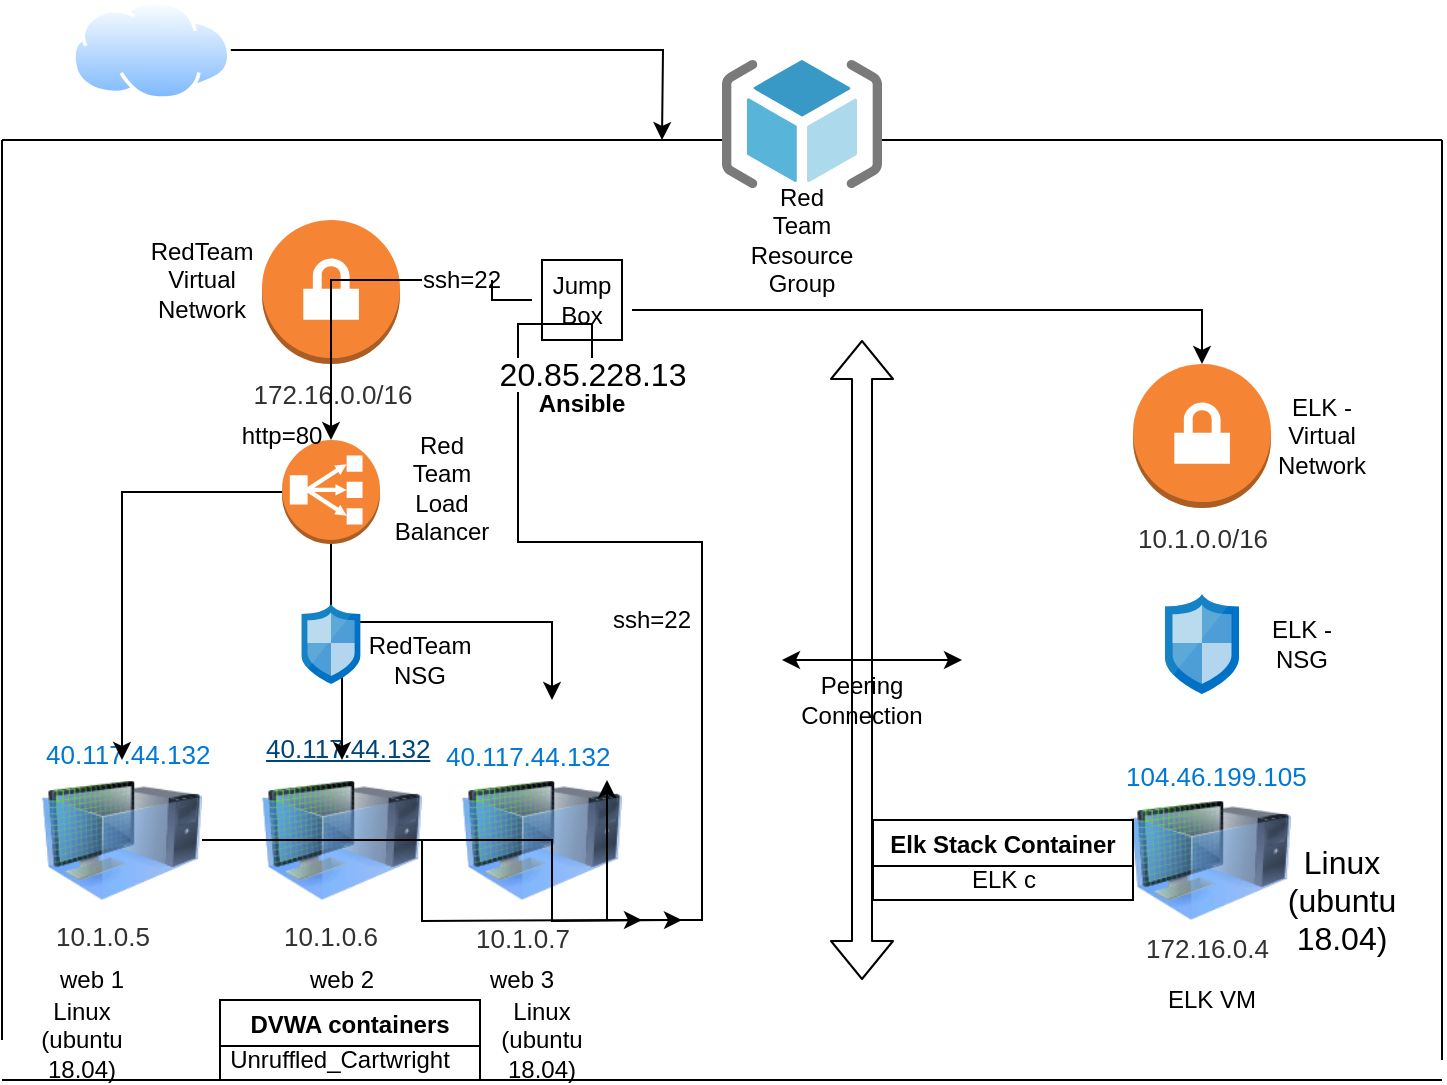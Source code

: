 <mxfile version="15.2.9" type="google"><diagram id="YK1bT_LOjuocek3Ny-Gc" name="Page-1"><mxGraphModel dx="1102" dy="549" grid="1" gridSize="10" guides="1" tooltips="1" connect="1" arrows="1" fold="1" page="1" pageScale="1" pageWidth="850" pageHeight="1100" math="0" shadow="0"><root><mxCell id="0"/><mxCell id="1" parent="0"/><mxCell id="S-k45BMrpeMdA0NrJnJe-1" value="" style="sketch=0;aspect=fixed;html=1;points=[];align=center;image;fontSize=12;image=img/lib/mscae/ResourceGroup.svg;" parent="1" vertex="1"><mxGeometry x="400" y="60" width="80" height="64" as="geometry"/></mxCell><mxCell id="S-k45BMrpeMdA0NrJnJe-2" value="&lt;div class=&quot;fxc-essentials-value fxs-portal-text&quot; tabindex=&quot;0&quot; title=&quot;172.16.0.0/16&quot; id=&quot;_weave_e_852&quot; style=&quot;font-weight: inherit ; font-size: 13px ; outline-color: rgb(96 , 94 , 92) ; overflow: hidden ; height: 18px ; line-height: 18px ; display: inline-block ; text-overflow: ellipsis ; text-align: left ; max-width: 100% ; color: rgb(50 , 49 , 48) ; outline-style: none&quot;&gt;172.16.0.0/16&lt;/div&gt;&lt;div class=&quot;fxs-copyfield-wrapper&quot; style=&quot;font-weight: inherit ; font-size: 13px ; position: absolute ; top: 0px ; right: 0px ; width: 24px ; height: 17.995px ; outline: none&quot;&gt;&lt;div class=&quot;fxs-copyfield fxc-base msportalfx-form-formelement&quot; style=&quot;font-weight: inherit ; position: absolute ; width: 24px ; top: 0px ; right: 0px ; opacity: 1 ; outline: none&quot;&gt;&lt;div class=&quot;azc-formElementSubLabelContainer&quot; style=&quot;font-weight: inherit ; outline: none&quot;&gt;&lt;div class=&quot;azc-formElementContainer&quot; style=&quot;font-weight: inherit ; outline: none&quot;&gt;&lt;div class=&quot;fxc-copyablelabel fxc-copyablelabel-disabled&quot; style=&quot;font-weight: inherit ; overflow: hidden ; padding: 0px ; background-color: transparent ; margin: -3px 0px -3px -0.5px ; outline: none&quot;&gt;&lt;div class=&quot;fxc-copyablelabel-copybutton fxc-copyablelabel-alignbutton fxc-base azc-control azc-button fxt-button fxs-inner-solid-border azc-button-default fxs-portal-button-primary&quot; tabindex=&quot;0&quot; style=&quot;align-items: center ; justify-content: center ; border-width: 0px ; border-style: solid ; box-sizing: border-box ; overflow: hidden ; min-width: 0px ; padding: 2px 1px 0px ; height: 24px ; cursor: pointer ; text-align: center ; line-height: 1.385 ; background: none rgb(255 , 255 , 255) ; color: rgb(255 , 255 , 255) ; outline-width: 1px ; border-radius: 2px ; text-overflow: ellipsis ; position: relative ; float: right ; display: table ; margin: 0px ; border-color: rgb(0 , 120 , 212) ; font-family: &amp;#34;az_ea_font&amp;#34; , &amp;#34;segoe ui&amp;#34; , &amp;#34;az_font&amp;#34; , , , &amp;#34;blinkmacsystemfont&amp;#34; , &amp;#34;roboto&amp;#34; , &amp;#34;oxygen&amp;#34; , &amp;#34;ubuntu&amp;#34; , &amp;#34;cantarell&amp;#34; , &amp;#34;open sans&amp;#34; , &amp;#34;helvetica neue&amp;#34; , sans-serif ; outline-style: none&quot;&gt;&lt;div class=&quot;fxc-copyablelabel-clicked fxc-copyablelabel-anchor&quot; style=&quot;font-weight: inherit ; position: absolute ; height: 0px ; width: 11.979px ; top: 4.792px ; left: 5.99px ; outline: none&quot;&gt;&lt;/div&gt;&lt;div class=&quot;fxc-copyablelabel-hover fxc-copyablelabel-anchor fxc-base fxc-dockedballoon azc-control azc-control-disabled azc-dockedballoon azc-dockedballoon-validation azc-bg-default&quot; style=&quot;font-weight: inherit ; display: inline-block ; vertical-align: top ; box-sizing: border-box ; border-color: rgba(127 , 127 , 127 , 0.7) ; position: absolute ; height: 0px ; width: 11.979px ; top: 4.792px ; left: 5.99px ; outline: none&quot;&gt;&lt;div class=&quot;azc-dockedballoon-anchor&quot; tabindex=&quot;0&quot; style=&quot;font-size: 12px ; font-weight: bold ; cursor: pointer ; line-height: 16px ; visibility: hidden ; outline: none&quot;&gt;&lt;span class=&quot;azc-nonFabric-svg&quot; style=&quot;font-weight: inherit ; outline: none&quot;&gt;&lt;/span&gt;&lt;/div&gt;&lt;/div&gt;&lt;div class=&quot;fxc-copyablelabel-copyimage&quot; style=&quot;font-weight: inherit ; vertical-align: middle ; padding: 3px ; width: 22px ; height: 22px ; box-sizing: border-box ; display: inline-block ; outline: none&quot;&gt;&lt;/div&gt;&lt;/div&gt;&lt;br class=&quot;Apple-interchange-newline&quot;&gt;&lt;/div&gt;&lt;/div&gt;&lt;/div&gt;&lt;/div&gt;&lt;/div&gt;" style="outlineConnect=0;dashed=0;verticalLabelPosition=bottom;verticalAlign=top;align=center;html=1;shape=mxgraph.aws3.vpn_gateway;fillColor=#F58534;gradientColor=none;" parent="1" vertex="1"><mxGeometry x="170" y="140" width="69" height="72" as="geometry"/></mxCell><mxCell id="S-k45BMrpeMdA0NrJnJe-3" value="&lt;div class=&quot;fxc-essentials-value fxs-portal-text&quot; tabindex=&quot;0&quot; title=&quot;10.1.0.0/16&quot; id=&quot;_weave_e_504&quot; style=&quot;font-weight: inherit ; font-size: 13px ; outline-color: rgb(96 , 94 , 92) ; overflow: hidden ; height: 18px ; line-height: 18px ; display: inline-block ; text-overflow: ellipsis ; text-align: left ; max-width: 100% ; color: rgb(50 , 49 , 48) ; outline-style: none&quot;&gt;10.1.0.0/16&lt;/div&gt;&lt;div class=&quot;fxs-copyfield-wrapper&quot; style=&quot;font-weight: inherit ; font-size: 13px ; position: absolute ; top: 0px ; right: 0px ; width: 24px ; height: 17.995px ; outline: none&quot;&gt;&lt;div class=&quot;fxs-copyfield fxc-base msportalfx-form-formelement&quot; style=&quot;font-weight: inherit ; position: absolute ; width: 24px ; top: 0px ; right: 0px ; opacity: 1 ; outline: none&quot;&gt;&lt;div class=&quot;azc-formElementSubLabelContainer&quot; style=&quot;font-weight: inherit ; outline: none&quot;&gt;&lt;div class=&quot;azc-formElementContainer&quot; style=&quot;font-weight: inherit ; outline: none&quot;&gt;&lt;div class=&quot;fxc-copyablelabel fxc-copyablelabel-disabled&quot; style=&quot;font-weight: inherit ; overflow: hidden ; padding: 0px ; background-color: transparent ; margin: -3px 0px -3px -0.5px ; outline: none&quot;&gt;&lt;div class=&quot;fxc-copyablelabel-copybutton fxc-copyablelabel-alignbutton fxc-base azc-control azc-button fxt-button fxs-inner-solid-border azc-button-default fxs-portal-button-primary&quot; tabindex=&quot;0&quot; style=&quot;align-items: center ; justify-content: center ; border-width: 0px ; border-style: solid ; box-sizing: border-box ; overflow: hidden ; min-width: 0px ; padding: 2px 1px 0px ; height: 24px ; cursor: pointer ; text-align: center ; line-height: 1.385 ; background: none rgb(255 , 255 , 255) ; color: rgb(255 , 255 , 255) ; outline-width: 1px ; border-radius: 2px ; text-overflow: ellipsis ; position: relative ; float: right ; display: table ; margin: 0px ; border-color: rgb(0 , 120 , 212) ; font-family: &amp;#34;az_ea_font&amp;#34; , &amp;#34;segoe ui&amp;#34; , &amp;#34;az_font&amp;#34; , , , &amp;#34;blinkmacsystemfont&amp;#34; , &amp;#34;roboto&amp;#34; , &amp;#34;oxygen&amp;#34; , &amp;#34;ubuntu&amp;#34; , &amp;#34;cantarell&amp;#34; , &amp;#34;open sans&amp;#34; , &amp;#34;helvetica neue&amp;#34; , sans-serif ; outline-style: none&quot;&gt;&lt;div class=&quot;fxc-copyablelabel-clicked fxc-copyablelabel-anchor&quot; style=&quot;font-weight: inherit ; position: absolute ; height: 0px ; width: 11.979px ; top: 4.792px ; left: 5.99px ; outline: none&quot;&gt;&lt;/div&gt;&lt;div class=&quot;fxc-copyablelabel-hover fxc-copyablelabel-anchor fxc-base fxc-dockedballoon azc-control azc-control-disabled azc-dockedballoon azc-dockedballoon-validation azc-bg-default&quot; style=&quot;font-weight: inherit ; display: inline-block ; vertical-align: top ; box-sizing: border-box ; border-color: rgba(127 , 127 , 127 , 0.7) ; position: absolute ; height: 0px ; width: 11.979px ; top: 4.792px ; left: 5.99px ; outline: none&quot;&gt;&lt;div class=&quot;azc-dockedballoon-anchor&quot; tabindex=&quot;0&quot; style=&quot;font-size: 12px ; font-weight: bold ; cursor: pointer ; line-height: 16px ; visibility: hidden ; outline: none&quot;&gt;&lt;span class=&quot;azc-nonFabric-svg&quot; style=&quot;font-weight: inherit ; outline: none&quot;&gt;&lt;/span&gt;&lt;/div&gt;&lt;/div&gt;&lt;div class=&quot;fxc-copyablelabel-copyimage&quot; style=&quot;font-weight: inherit ; vertical-align: middle ; padding: 3px ; width: 22px ; height: 22px ; box-sizing: border-box ; display: inline-block ; outline: none&quot;&gt;&lt;/div&gt;&lt;/div&gt;&lt;br class=&quot;Apple-interchange-newline&quot;&gt;&lt;/div&gt;&lt;/div&gt;&lt;/div&gt;&lt;/div&gt;&lt;/div&gt;" style="outlineConnect=0;dashed=0;verticalLabelPosition=bottom;verticalAlign=top;align=center;html=1;shape=mxgraph.aws3.vpn_gateway;fillColor=#F58534;gradientColor=none;" parent="1" vertex="1"><mxGeometry x="605.5" y="212" width="69" height="72" as="geometry"/></mxCell><mxCell id="S-k45BMrpeMdA0NrJnJe-6" value="" style="image;html=1;image=img/lib/clip_art/computers/Virtual_Machine_128x128.png" parent="1" vertex="1"><mxGeometry x="604.5" y="420" width="80" height="80" as="geometry"/></mxCell><mxCell id="S-k45BMrpeMdA0NrJnJe-7" value="" style="image;html=1;image=img/lib/clip_art/computers/Virtual_Machine_128x128.png" parent="1" vertex="1"><mxGeometry x="270" y="410" width="80" height="80" as="geometry"/></mxCell><mxCell id="wChTOJOmHbmBLA6JHe4k-16" style="edgeStyle=orthogonalEdgeStyle;rounded=0;orthogonalLoop=1;jettySize=auto;html=1;" edge="1" parent="1" source="S-k45BMrpeMdA0NrJnJe-8"><mxGeometry relative="1" as="geometry"><mxPoint x="380" y="490" as="targetPoint"/></mxGeometry></mxCell><mxCell id="S-k45BMrpeMdA0NrJnJe-8" value="" style="image;html=1;image=img/lib/clip_art/computers/Virtual_Machine_128x128.png" parent="1" vertex="1"><mxGeometry x="170" y="410" width="80" height="80" as="geometry"/></mxCell><mxCell id="wChTOJOmHbmBLA6JHe4k-15" style="edgeStyle=orthogonalEdgeStyle;rounded=0;orthogonalLoop=1;jettySize=auto;html=1;" edge="1" parent="1" source="S-k45BMrpeMdA0NrJnJe-9"><mxGeometry relative="1" as="geometry"><mxPoint x="360" y="490" as="targetPoint"/></mxGeometry></mxCell><mxCell id="S-k45BMrpeMdA0NrJnJe-9" value="" style="image;html=1;image=img/lib/clip_art/computers/Virtual_Machine_128x128.png" parent="1" vertex="1"><mxGeometry x="60" y="410" width="80" height="80" as="geometry"/></mxCell><mxCell id="S-k45BMrpeMdA0NrJnJe-11" value="&lt;span style=&quot;color: rgb(50, 49, 48); font-size: 13px; font-style: normal; font-weight: 400; letter-spacing: normal; text-indent: 0px; text-transform: none; word-spacing: 0px; background-color: rgb(255, 255, 255); display: inline; float: none;&quot;&gt;172.16.0.4&lt;/span&gt;" style="text;whiteSpace=wrap;html=1;" parent="1" vertex="1"><mxGeometry x="610" y="490" width="75.5" height="30" as="geometry"/></mxCell><mxCell id="S-k45BMrpeMdA0NrJnJe-12" value="&lt;br class=&quot;Apple-interchange-newline&quot;&gt;&lt;span style=&quot;color: rgb(0, 120, 212); font-size: 13px; font-style: normal; font-weight: 400; letter-spacing: normal; text-indent: 0px; text-transform: none; word-spacing: 0px; background-color: rgb(255, 255, 255); display: inline; float: none;&quot;&gt;104.46.199.105&lt;/span&gt;" style="text;whiteSpace=wrap;html=1;" parent="1" vertex="1"><mxGeometry x="600" y="390" width="120" height="40" as="geometry"/></mxCell><mxCell id="S-k45BMrpeMdA0NrJnJe-13" value="&#10;&#10;&lt;br class=&quot;Apple-interchange-newline&quot;&gt;&lt;span style=&quot;color: rgb(0, 120, 212); font-size: 13px; font-style: normal; font-weight: 400; letter-spacing: normal; text-indent: 0px; text-transform: none; word-spacing: 0px; background-color: rgb(255, 255, 255); display: inline; float: none;&quot;&gt;40.117.44.132&lt;/span&gt;&#10;&#10;" style="text;whiteSpace=wrap;html=1;" parent="1" vertex="1"><mxGeometry x="60" y="350" width="70" height="30" as="geometry"/></mxCell><mxCell id="S-k45BMrpeMdA0NrJnJe-14" value="&lt;br class=&quot;Apple-interchange-newline&quot;&gt;&lt;span style=&quot;color: rgb(50, 49, 48); font-size: 13px; font-style: normal; font-weight: 400; letter-spacing: normal; text-indent: 0px; text-transform: none; word-spacing: 0px; background-color: rgb(255, 255, 255); display: inline; float: none;&quot;&gt;10.1.0.5&lt;/span&gt;" style="text;whiteSpace=wrap;html=1;" parent="1" vertex="1"><mxGeometry x="65" y="470" width="70" height="40" as="geometry"/></mxCell><mxCell id="S-k45BMrpeMdA0NrJnJe-15" value="&lt;br class=&quot;Apple-interchange-newline&quot;&gt;&lt;span style=&quot;color: rgb(50, 49, 48); font-size: 13px; font-style: normal; font-weight: 400; letter-spacing: normal; text-indent: 0px; text-transform: none; word-spacing: 0px; background-color: rgb(255, 255, 255); display: inline; float: none;&quot;&gt;10.1.0.6&lt;/span&gt;" style="text;whiteSpace=wrap;html=1;" parent="1" vertex="1"><mxGeometry x="179" y="470" width="70" height="40" as="geometry"/></mxCell><mxCell id="S-k45BMrpeMdA0NrJnJe-18" value="&lt;a target=&quot;_blank&quot; tabindex=&quot;0&quot; href=&quot;https://portal.azure.com/&quot; class=&quot;fxs-fxclick&quot; style=&quot;font-size: 13px; font-weight: 400; text-decoration: underline; color: rgb(0, 69, 120); cursor: pointer; outline: none; font-style: normal; letter-spacing: normal; text-indent: 0px; text-transform: none; word-spacing: 0px; background-color: rgb(255, 255, 255);&quot;&gt;40.117.44.132&lt;/a&gt;" style="text;whiteSpace=wrap;html=1;" parent="1" vertex="1"><mxGeometry x="170" y="390" width="110" height="30" as="geometry"/></mxCell><mxCell id="S-k45BMrpeMdA0NrJnJe-19" value="&lt;span style=&quot;color: rgb(50, 49, 48); font-size: 13px; font-style: normal; font-weight: 400; letter-spacing: normal; text-indent: 0px; text-transform: none; word-spacing: 0px; background-color: rgb(255, 255, 255); display: inline; float: none;&quot;&gt;10.1.0.7&lt;/span&gt;" style="text;whiteSpace=wrap;html=1;" parent="1" vertex="1"><mxGeometry x="275" y="485" width="70" height="20" as="geometry"/></mxCell><mxCell id="S-k45BMrpeMdA0NrJnJe-20" value="&lt;br class=&quot;Apple-interchange-newline&quot;&gt;&lt;span style=&quot;color: rgb(0, 120, 212); font-size: 13px; font-style: normal; font-weight: 400; letter-spacing: normal; text-indent: 0px; text-transform: none; word-spacing: 0px; background-color: rgb(255, 255, 255); display: inline; float: none;&quot;&gt;40.117.44.132&lt;/span&gt;" style="text;whiteSpace=wrap;html=1;" parent="1" vertex="1"><mxGeometry x="260" y="380" width="110" height="40" as="geometry"/></mxCell><mxCell id="S-k45BMrpeMdA0NrJnJe-21" value="Red Team Resource Group" style="text;html=1;strokeColor=none;fillColor=none;align=center;verticalAlign=middle;whiteSpace=wrap;rounded=0;" parent="1" vertex="1"><mxGeometry x="420" y="130" width="40" height="40" as="geometry"/></mxCell><mxCell id="S-k45BMrpeMdA0NrJnJe-22" value="web 1" style="text;html=1;strokeColor=none;fillColor=none;align=center;verticalAlign=middle;whiteSpace=wrap;rounded=0;" parent="1" vertex="1"><mxGeometry x="65" y="510" width="40" height="20" as="geometry"/></mxCell><mxCell id="S-k45BMrpeMdA0NrJnJe-23" value="web 2" style="text;html=1;strokeColor=none;fillColor=none;align=center;verticalAlign=middle;whiteSpace=wrap;rounded=0;" parent="1" vertex="1"><mxGeometry x="190" y="510" width="40" height="20" as="geometry"/></mxCell><mxCell id="S-k45BMrpeMdA0NrJnJe-26" value="ELK VM" style="text;html=1;strokeColor=none;fillColor=none;align=center;verticalAlign=middle;whiteSpace=wrap;rounded=0;" parent="1" vertex="1"><mxGeometry x="616.75" y="520" width="55.5" height="20" as="geometry"/></mxCell><mxCell id="S-k45BMrpeMdA0NrJnJe-27" value="web 3" style="text;html=1;strokeColor=none;fillColor=none;align=center;verticalAlign=middle;whiteSpace=wrap;rounded=0;" parent="1" vertex="1"><mxGeometry x="280" y="510" width="40" height="20" as="geometry"/></mxCell><mxCell id="S-k45BMrpeMdA0NrJnJe-30" value="ELK -Virtual Network" style="text;html=1;strokeColor=none;fillColor=none;align=center;verticalAlign=middle;whiteSpace=wrap;rounded=0;" parent="1" vertex="1"><mxGeometry x="680" y="238" width="40" height="20" as="geometry"/></mxCell><mxCell id="S-k45BMrpeMdA0NrJnJe-34" value="RedTeam&lt;br&gt;Virtual Network" style="text;html=1;strokeColor=none;fillColor=none;align=center;verticalAlign=middle;whiteSpace=wrap;rounded=0;" parent="1" vertex="1"><mxGeometry x="120" y="160" width="40" height="20" as="geometry"/></mxCell><mxCell id="S-k45BMrpeMdA0NrJnJe-56" style="edgeStyle=orthogonalEdgeStyle;rounded=0;orthogonalLoop=1;jettySize=auto;html=1;exitX=0.5;exitY=1;exitDx=0;exitDy=0;exitPerimeter=0;" parent="1" source="S-k45BMrpeMdA0NrJnJe-35" target="S-k45BMrpeMdA0NrJnJe-20" edge="1"><mxGeometry relative="1" as="geometry"/></mxCell><mxCell id="S-k45BMrpeMdA0NrJnJe-57" style="edgeStyle=orthogonalEdgeStyle;rounded=0;orthogonalLoop=1;jettySize=auto;html=1;" parent="1" source="S-k45BMrpeMdA0NrJnJe-35" target="S-k45BMrpeMdA0NrJnJe-9" edge="1"><mxGeometry relative="1" as="geometry"/></mxCell><mxCell id="S-k45BMrpeMdA0NrJnJe-58" style="edgeStyle=orthogonalEdgeStyle;rounded=0;orthogonalLoop=1;jettySize=auto;html=1;" parent="1" source="S-k45BMrpeMdA0NrJnJe-35" target="S-k45BMrpeMdA0NrJnJe-8" edge="1"><mxGeometry relative="1" as="geometry"/></mxCell><mxCell id="S-k45BMrpeMdA0NrJnJe-35" value="" style="outlineConnect=0;dashed=0;verticalLabelPosition=bottom;verticalAlign=top;align=center;html=1;shape=mxgraph.aws3.classic_load_balancer;fillColor=#F58534;gradientColor=none;" parent="1" vertex="1"><mxGeometry x="180" y="250" width="49" height="52" as="geometry"/></mxCell><mxCell id="S-k45BMrpeMdA0NrJnJe-36" value="" style="sketch=0;aspect=fixed;html=1;points=[];align=center;image;fontSize=12;image=img/lib/mscae/Network_Security_Groups_Classic.svg;" parent="1" vertex="1"><mxGeometry x="189.7" y="332" width="29.6" height="40" as="geometry"/></mxCell><mxCell id="S-k45BMrpeMdA0NrJnJe-37" value="" style="sketch=0;aspect=fixed;html=1;points=[];align=center;image;fontSize=12;image=img/lib/mscae/Network_Security_Groups_Classic.svg;" parent="1" vertex="1"><mxGeometry x="621.5" y="327" width="37" height="50" as="geometry"/></mxCell><mxCell id="S-k45BMrpeMdA0NrJnJe-38" value="Red Team Load Balancer" style="text;html=1;strokeColor=none;fillColor=none;align=center;verticalAlign=middle;whiteSpace=wrap;rounded=0;" parent="1" vertex="1"><mxGeometry x="240" y="264" width="40" height="20" as="geometry"/></mxCell><mxCell id="S-k45BMrpeMdA0NrJnJe-39" value="ELK - NSG&lt;span style=&quot;color: rgba(0 , 0 , 0 , 0) ; font-family: monospace ; font-size: 0px&quot;&gt;%3CmxGraphModel%3E%3Croot%3E%3CmxCell%20id%3D%220%22%2F%3E%3CmxCell%20id%3D%221%22%20parent%3D%220%22%2F%3E%3CmxCell%20id%3D%222%22%20value%3D%22ELK%20-Virtual%20Network%22%20style%3D%22text%3Bhtml%3D1%3BstrokeColor%3Dnone%3BfillColor%3Dnone%3Balign%3Dcenter%3BverticalAlign%3Dmiddle%3BwhiteSpace%3Dwrap%3Brounded%3D0%3B%22%20vertex%3D%221%22%20parent%3D%221%22%3E%3CmxGeometry%20x%3D%22680%22%20y%3D%22238%22%20width%3D%2240%22%20height%3D%2220%22%20as%3D%22geometry%22%2F%3E%3C%2FmxCell%3E%3C%2Froot%3E%3C%2FmxGraphModel%3E&lt;/span&gt;" style="text;html=1;strokeColor=none;fillColor=none;align=center;verticalAlign=middle;whiteSpace=wrap;rounded=0;" parent="1" vertex="1"><mxGeometry x="670" y="342" width="40" height="20" as="geometry"/></mxCell><mxCell id="S-k45BMrpeMdA0NrJnJe-40" value="RedTeam NSG" style="text;html=1;strokeColor=none;fillColor=none;align=center;verticalAlign=middle;whiteSpace=wrap;rounded=0;" parent="1" vertex="1"><mxGeometry x="229" y="350" width="40" height="20" as="geometry"/></mxCell><mxCell id="S-k45BMrpeMdA0NrJnJe-42" value="" style="endArrow=none;html=1;" parent="1" edge="1"><mxGeometry width="50" height="50" relative="1" as="geometry"><mxPoint x="480" y="100" as="sourcePoint"/><mxPoint x="760" y="100" as="targetPoint"/></mxGeometry></mxCell><mxCell id="S-k45BMrpeMdA0NrJnJe-43" value="" style="endArrow=none;html=1;" parent="1" edge="1"><mxGeometry width="50" height="50" relative="1" as="geometry"><mxPoint x="760" y="560" as="sourcePoint"/><mxPoint x="760" y="100" as="targetPoint"/></mxGeometry></mxCell><mxCell id="S-k45BMrpeMdA0NrJnJe-44" value="" style="endArrow=none;html=1;" parent="1" edge="1"><mxGeometry width="50" height="50" relative="1" as="geometry"><mxPoint x="40" y="570" as="sourcePoint"/><mxPoint x="760" y="570" as="targetPoint"/></mxGeometry></mxCell><mxCell id="S-k45BMrpeMdA0NrJnJe-46" value="" style="endArrow=none;html=1;" parent="1" edge="1"><mxGeometry width="50" height="50" relative="1" as="geometry"><mxPoint x="40" y="550" as="sourcePoint"/><mxPoint x="40" y="100" as="targetPoint"/></mxGeometry></mxCell><mxCell id="S-k45BMrpeMdA0NrJnJe-47" value="" style="endArrow=none;html=1;entryX=0;entryY=0.625;entryDx=0;entryDy=0;entryPerimeter=0;" parent="1" target="S-k45BMrpeMdA0NrJnJe-1" edge="1"><mxGeometry width="50" height="50" relative="1" as="geometry"><mxPoint x="40" y="100" as="sourcePoint"/><mxPoint x="90" y="50" as="targetPoint"/></mxGeometry></mxCell><mxCell id="S-k45BMrpeMdA0NrJnJe-48" value="" style="whiteSpace=wrap;html=1;aspect=fixed;" parent="1" vertex="1"><mxGeometry x="310" y="160" width="40" height="40" as="geometry"/></mxCell><mxCell id="wChTOJOmHbmBLA6JHe4k-14" style="edgeStyle=orthogonalEdgeStyle;rounded=0;orthogonalLoop=1;jettySize=auto;html=1;exitX=0.5;exitY=0;exitDx=0;exitDy=0;entryX=0.75;entryY=1;entryDx=0;entryDy=0;" edge="1" parent="1" source="S-k45BMrpeMdA0NrJnJe-49" target="S-k45BMrpeMdA0NrJnJe-20"><mxGeometry relative="1" as="geometry"><Array as="points"><mxPoint x="335" y="192"/><mxPoint x="298" y="192"/><mxPoint x="298" y="301"/><mxPoint x="390" y="301"/><mxPoint x="390" y="490"/><mxPoint x="343" y="490"/></Array></mxGeometry></mxCell><mxCell id="S-k45BMrpeMdA0NrJnJe-49" value="&#10;&#10;&lt;span style=&quot;color: rgb(0, 0, 0); font-size: 16px; font-style: normal; font-weight: 400; letter-spacing: normal; text-indent: 0px; text-transform: none; word-spacing: 0px; background-color: rgb(255, 255, 255); display: inline; float: none;&quot;&gt;20.85.228.13&lt;/span&gt;&#10;&#10;" style="text;html=1;strokeColor=none;fillColor=none;align=center;verticalAlign=middle;whiteSpace=wrap;rounded=0;" parent="1" vertex="1"><mxGeometry x="317.5" y="212" width="35" height="10" as="geometry"/></mxCell><mxCell id="S-k45BMrpeMdA0NrJnJe-54" style="edgeStyle=orthogonalEdgeStyle;rounded=0;orthogonalLoop=1;jettySize=auto;html=1;startArrow=none;" parent="1" source="wChTOJOmHbmBLA6JHe4k-12" target="S-k45BMrpeMdA0NrJnJe-35" edge="1"><mxGeometry relative="1" as="geometry"/></mxCell><mxCell id="S-k45BMrpeMdA0NrJnJe-55" style="edgeStyle=orthogonalEdgeStyle;rounded=0;orthogonalLoop=1;jettySize=auto;html=1;exitX=1;exitY=0.75;exitDx=0;exitDy=0;" parent="1" source="S-k45BMrpeMdA0NrJnJe-50" target="S-k45BMrpeMdA0NrJnJe-3" edge="1"><mxGeometry relative="1" as="geometry"/></mxCell><mxCell id="S-k45BMrpeMdA0NrJnJe-50" value="Jump Box" style="text;html=1;strokeColor=none;fillColor=none;align=center;verticalAlign=middle;whiteSpace=wrap;rounded=0;" parent="1" vertex="1"><mxGeometry x="305" y="170" width="50" height="20" as="geometry"/></mxCell><mxCell id="S-k45BMrpeMdA0NrJnJe-51" value="&lt;h4&gt;Ansible&lt;/h4&gt;" style="text;html=1;strokeColor=none;fillColor=none;align=center;verticalAlign=middle;whiteSpace=wrap;rounded=0;" parent="1" vertex="1"><mxGeometry x="310" y="222" width="40" height="20" as="geometry"/></mxCell><mxCell id="S-k45BMrpeMdA0NrJnJe-59" value="" style="shape=flexArrow;endArrow=classic;startArrow=classic;html=1;" parent="1" edge="1"><mxGeometry width="100" height="100" relative="1" as="geometry"><mxPoint x="470" y="520" as="sourcePoint"/><mxPoint x="470" y="200" as="targetPoint"/></mxGeometry></mxCell><mxCell id="S-k45BMrpeMdA0NrJnJe-60" value="" style="endArrow=classic;startArrow=classic;html=1;" parent="1" edge="1"><mxGeometry width="50" height="50" relative="1" as="geometry"><mxPoint x="430" y="360" as="sourcePoint"/><mxPoint x="520" y="360" as="targetPoint"/></mxGeometry></mxCell><mxCell id="S-k45BMrpeMdA0NrJnJe-61" value="Peering Connection" style="text;html=1;strokeColor=none;fillColor=none;align=center;verticalAlign=middle;whiteSpace=wrap;rounded=0;" parent="1" vertex="1"><mxGeometry x="450" y="370" width="40" height="20" as="geometry"/></mxCell><mxCell id="wChTOJOmHbmBLA6JHe4k-1" value="Elk Stack Container" style="swimlane;" vertex="1" parent="1"><mxGeometry x="475.5" y="440" width="130" height="40" as="geometry"/></mxCell><mxCell id="wChTOJOmHbmBLA6JHe4k-6" value="ELK c" style="text;html=1;strokeColor=none;fillColor=none;align=center;verticalAlign=middle;whiteSpace=wrap;rounded=0;" vertex="1" parent="wChTOJOmHbmBLA6JHe4k-1"><mxGeometry x="45" y="20" width="40" height="20" as="geometry"/></mxCell><mxCell id="wChTOJOmHbmBLA6JHe4k-2" value="DVWA containers" style="swimlane;" vertex="1" parent="1"><mxGeometry x="149" y="530" width="130" height="40" as="geometry"/></mxCell><mxCell id="wChTOJOmHbmBLA6JHe4k-5" value="Unruffled_Cartwright" style="text;html=1;strokeColor=none;fillColor=none;align=center;verticalAlign=middle;whiteSpace=wrap;rounded=0;" vertex="1" parent="wChTOJOmHbmBLA6JHe4k-2"><mxGeometry x="40" y="20" width="40" height="20" as="geometry"/></mxCell><mxCell id="wChTOJOmHbmBLA6JHe4k-4" style="edgeStyle=orthogonalEdgeStyle;rounded=0;orthogonalLoop=1;jettySize=auto;html=1;" edge="1" parent="1" source="wChTOJOmHbmBLA6JHe4k-3"><mxGeometry relative="1" as="geometry"><mxPoint x="370" y="100" as="targetPoint"/></mxGeometry></mxCell><mxCell id="wChTOJOmHbmBLA6JHe4k-3" value="" style="aspect=fixed;perimeter=ellipsePerimeter;html=1;align=center;shadow=0;dashed=0;spacingTop=3;image;image=img/lib/active_directory/internet_cloud.svg;" vertex="1" parent="1"><mxGeometry x="75" y="30" width="79.37" height="50" as="geometry"/></mxCell><mxCell id="wChTOJOmHbmBLA6JHe4k-8" value="&#10;&#10;&lt;span style=&quot;color: rgb(0, 0, 0); font-size: 16px; font-style: normal; font-weight: 400; letter-spacing: normal; text-indent: 0px; text-transform: none; word-spacing: 0px; background-color: rgb(255, 255, 255); display: inline; float: none;&quot;&gt;Linux (ubuntu 18.04)&lt;/span&gt;&#10;&#10;" style="text;html=1;strokeColor=none;fillColor=none;align=center;verticalAlign=middle;whiteSpace=wrap;rounded=0;" vertex="1" parent="1"><mxGeometry x="700" y="470" width="20" height="20" as="geometry"/></mxCell><mxCell id="wChTOJOmHbmBLA6JHe4k-9" value="Linux (ubuntu 18.04)" style="text;html=1;strokeColor=none;fillColor=none;align=center;verticalAlign=middle;whiteSpace=wrap;rounded=0;" vertex="1" parent="1"><mxGeometry x="60" y="540" width="40" height="20" as="geometry"/></mxCell><mxCell id="wChTOJOmHbmBLA6JHe4k-10" value="Linux (ubuntu 18.04)" style="text;html=1;strokeColor=none;fillColor=none;align=center;verticalAlign=middle;whiteSpace=wrap;rounded=0;" vertex="1" parent="1"><mxGeometry x="290" y="540" width="40" height="20" as="geometry"/></mxCell><mxCell id="wChTOJOmHbmBLA6JHe4k-11" value="http=80" style="text;html=1;strokeColor=none;fillColor=none;align=center;verticalAlign=middle;whiteSpace=wrap;rounded=0;" vertex="1" parent="1"><mxGeometry x="160" y="238" width="40" height="20" as="geometry"/></mxCell><mxCell id="wChTOJOmHbmBLA6JHe4k-12" value="ssh=22" style="text;html=1;strokeColor=none;fillColor=none;align=center;verticalAlign=middle;whiteSpace=wrap;rounded=0;" vertex="1" parent="1"><mxGeometry x="250" y="160" width="40" height="20" as="geometry"/></mxCell><mxCell id="wChTOJOmHbmBLA6JHe4k-13" value="" style="edgeStyle=orthogonalEdgeStyle;rounded=0;orthogonalLoop=1;jettySize=auto;html=1;endArrow=none;" edge="1" parent="1" source="S-k45BMrpeMdA0NrJnJe-50" target="wChTOJOmHbmBLA6JHe4k-12"><mxGeometry relative="1" as="geometry"><mxPoint x="305" y="180" as="sourcePoint"/><mxPoint x="204.5" y="250" as="targetPoint"/></mxGeometry></mxCell><mxCell id="wChTOJOmHbmBLA6JHe4k-17" value="ssh=22" style="text;html=1;strokeColor=none;fillColor=none;align=center;verticalAlign=middle;whiteSpace=wrap;rounded=0;" vertex="1" parent="1"><mxGeometry x="345" y="330" width="40" height="20" as="geometry"/></mxCell></root></mxGraphModel></diagram></mxfile>